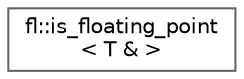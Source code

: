 digraph "Graphical Class Hierarchy"
{
 // INTERACTIVE_SVG=YES
 // LATEX_PDF_SIZE
  bgcolor="transparent";
  edge [fontname=Helvetica,fontsize=10,labelfontname=Helvetica,labelfontsize=10];
  node [fontname=Helvetica,fontsize=10,shape=box,height=0.2,width=0.4];
  rankdir="LR";
  Node0 [id="Node000000",label="fl::is_floating_point\l\< T & \>",height=0.2,width=0.4,color="grey40", fillcolor="white", style="filled",URL="$df/d72/structfl_1_1is__floating__point_3_01_t_01_6_01_4.html",tooltip=" "];
}
